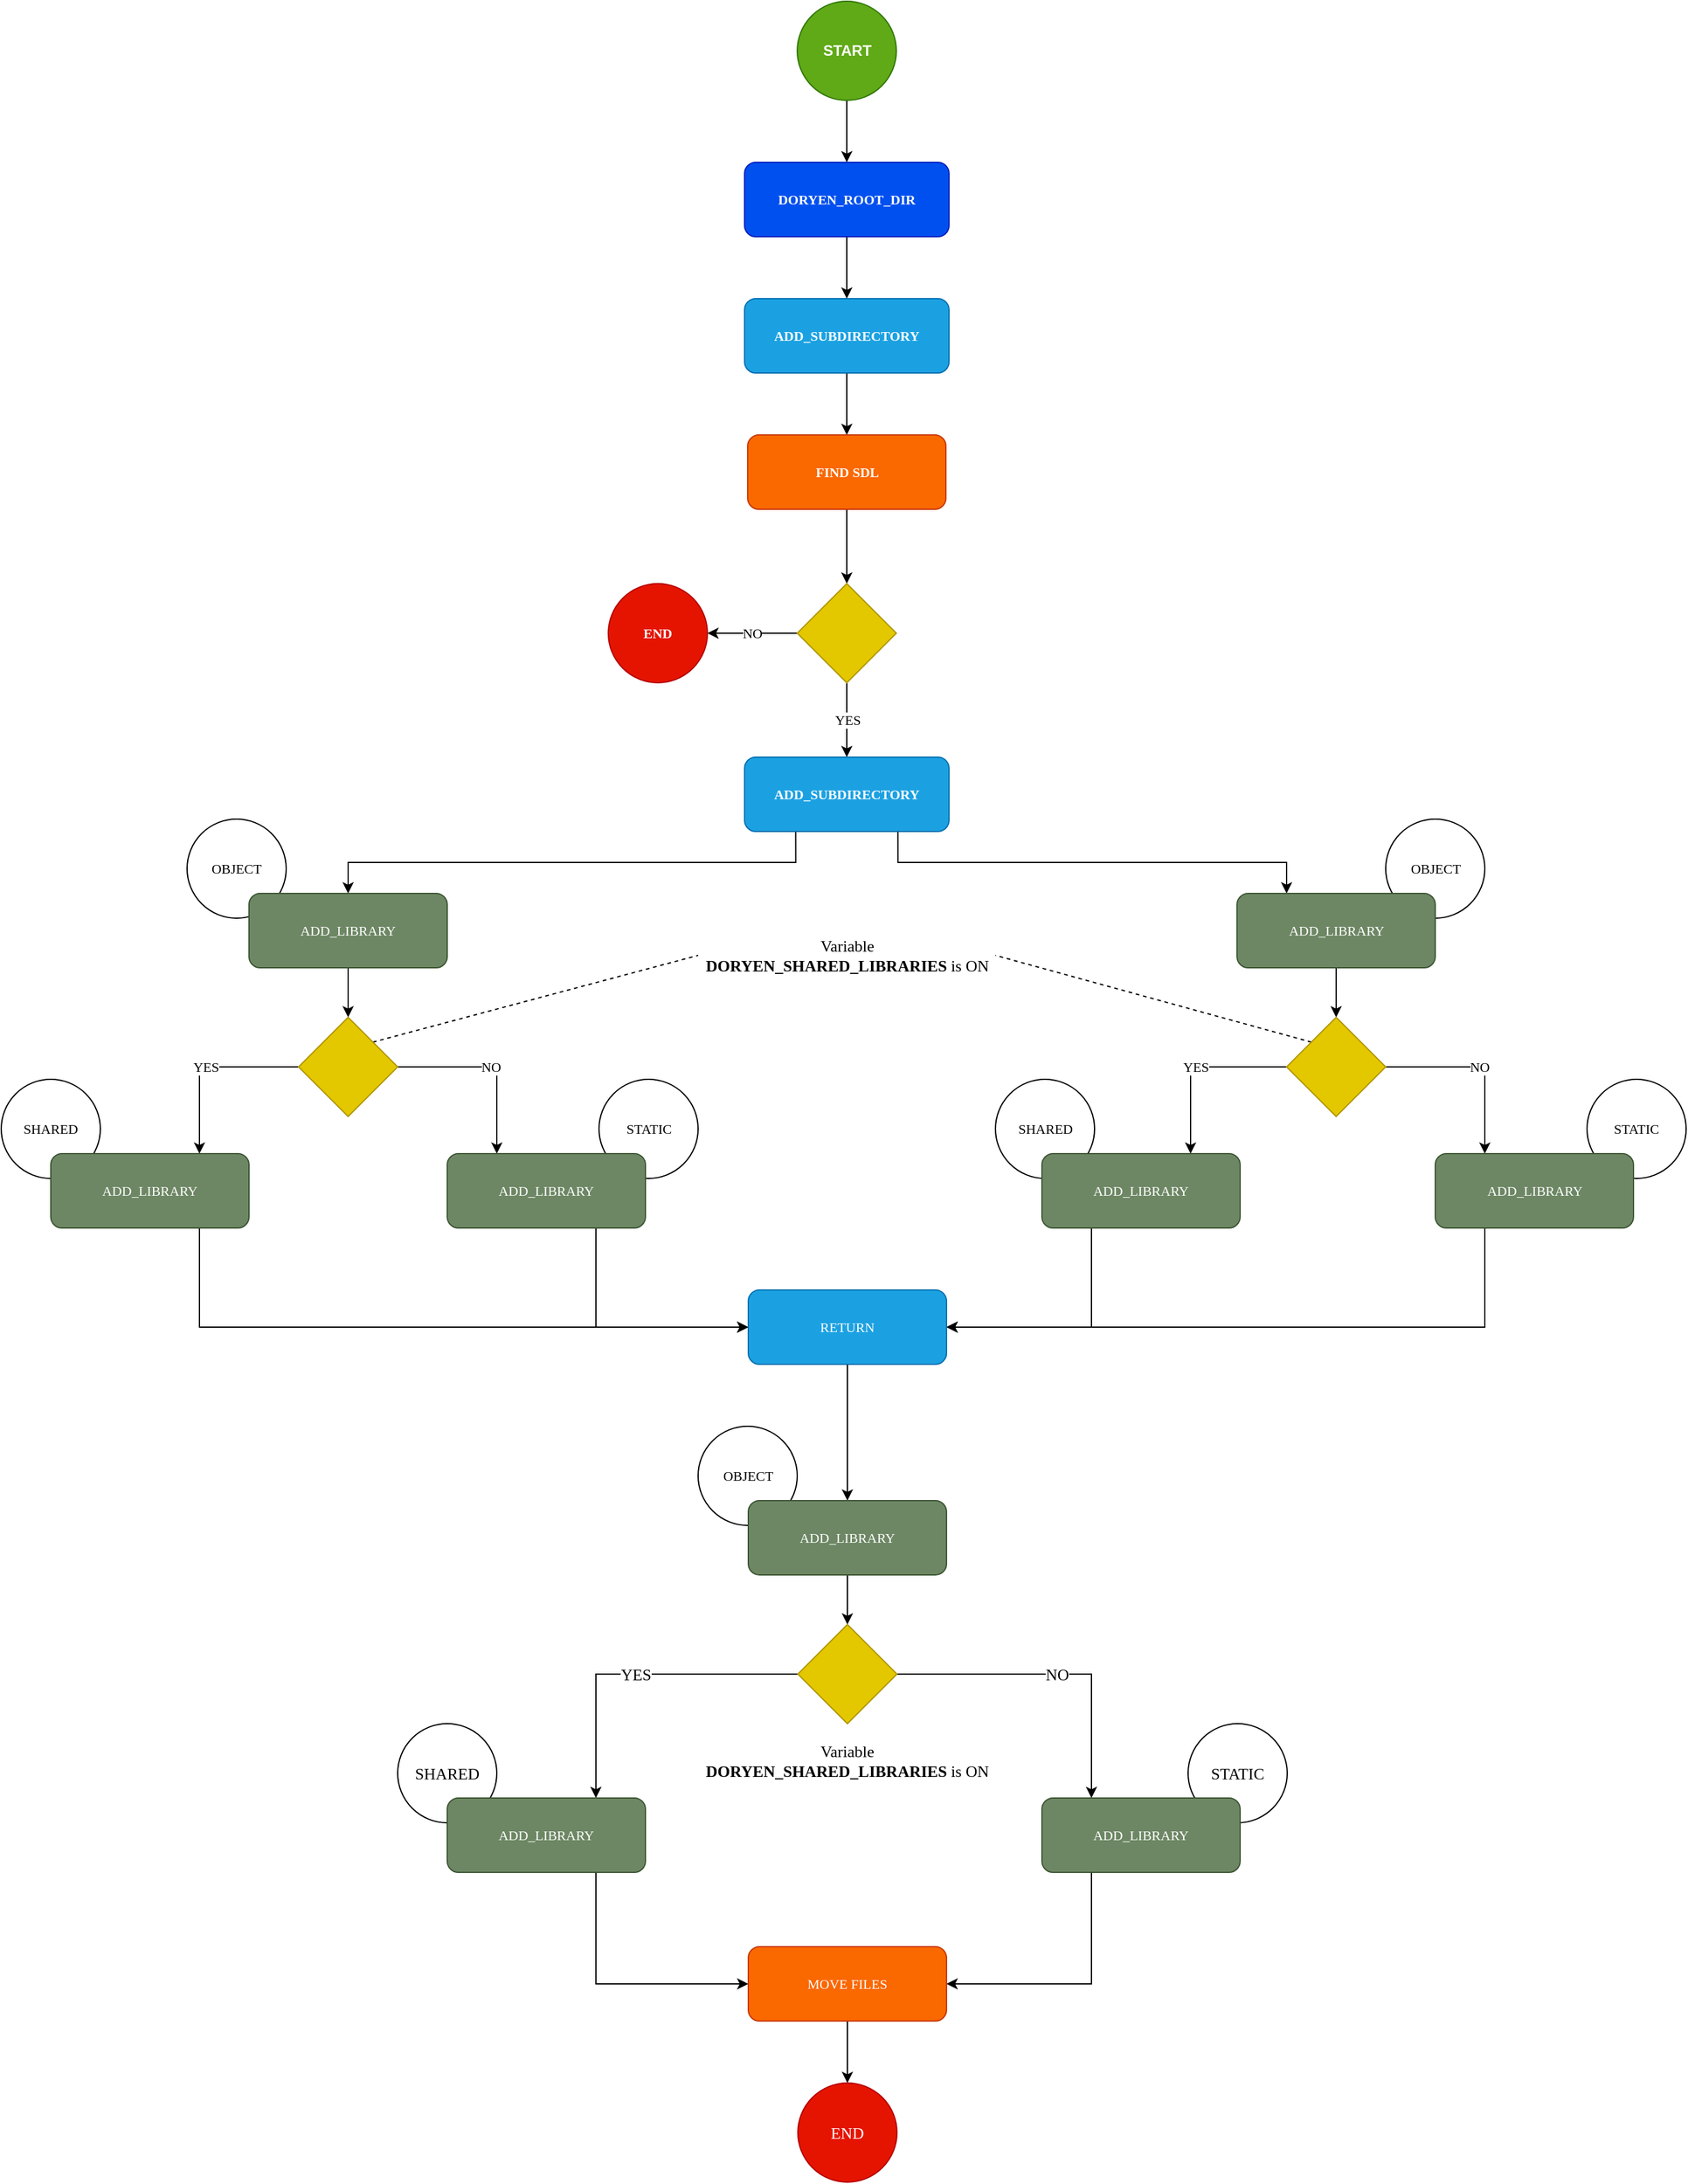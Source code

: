<mxfile version="13.6.10" type="device"><diagram id="M2_xFFAyk-HvB_Fk3DdU" name="Page-1"><mxGraphModel dx="4740" dy="2687" grid="1" gridSize="10" guides="1" tooltips="1" connect="1" arrows="1" fold="1" page="1" pageScale="1" pageWidth="850" pageHeight="1100" math="0" shadow="0"><root><mxCell id="0"/><mxCell id="1" parent="0"/><mxCell id="0GLDThmupziyijMb7Z7G-67" value="STATIC" style="ellipse;whiteSpace=wrap;html=1;aspect=fixed;fontFamily=SF Pro 300;fontSize=13;" vertex="1" parent="1"><mxGeometry x="1128" y="1460" width="80" height="80" as="geometry"/></mxCell><mxCell id="0GLDThmupziyijMb7Z7G-66" value="SHARED" style="ellipse;whiteSpace=wrap;html=1;aspect=fixed;fontFamily=SF Pro 300;fontSize=13;" vertex="1" parent="1"><mxGeometry x="490" y="1460" width="80" height="80" as="geometry"/></mxCell><mxCell id="0GLDThmupziyijMb7Z7G-57" value="OBJECT" style="ellipse;whiteSpace=wrap;html=1;aspect=fixed;fontFamily=SF Pro 300;fontSize=11;" vertex="1" parent="1"><mxGeometry x="732.5" y="1220" width="80" height="80" as="geometry"/></mxCell><mxCell id="0GLDThmupziyijMb7Z7G-49" value="STATIC" style="ellipse;whiteSpace=wrap;html=1;aspect=fixed;fontFamily=SF Pro 300;fontSize=11;" vertex="1" parent="1"><mxGeometry x="1450" y="940" width="80" height="80" as="geometry"/></mxCell><mxCell id="0GLDThmupziyijMb7Z7G-48" value="STATIC" style="ellipse;whiteSpace=wrap;html=1;aspect=fixed;fontFamily=SF Pro 300;fontSize=11;" vertex="1" parent="1"><mxGeometry x="652.5" y="940" width="80" height="80" as="geometry"/></mxCell><mxCell id="0GLDThmupziyijMb7Z7G-47" value="SHARED" style="ellipse;whiteSpace=wrap;html=1;aspect=fixed;fontFamily=SF Pro 300;fontSize=11;" vertex="1" parent="1"><mxGeometry x="972.5" y="940" width="80" height="80" as="geometry"/></mxCell><mxCell id="0GLDThmupziyijMb7Z7G-46" value="SHARED" style="ellipse;whiteSpace=wrap;html=1;aspect=fixed;fontFamily=SF Pro 300;fontSize=11;" vertex="1" parent="1"><mxGeometry x="170" y="940" width="80" height="80" as="geometry"/></mxCell><mxCell id="0GLDThmupziyijMb7Z7G-23" value="OBJECT" style="ellipse;whiteSpace=wrap;html=1;aspect=fixed;fontFamily=SF Pro 300;fontSize=11;" vertex="1" parent="1"><mxGeometry x="1287.5" y="730" width="80" height="80" as="geometry"/></mxCell><mxCell id="0GLDThmupziyijMb7Z7G-22" value="OBJECT" style="ellipse;whiteSpace=wrap;html=1;aspect=fixed;fontFamily=SF Pro 300;fontSize=11;" vertex="1" parent="1"><mxGeometry x="320" y="730" width="80" height="80" as="geometry"/></mxCell><mxCell id="0GLDThmupziyijMb7Z7G-16" value="" style="edgeStyle=orthogonalEdgeStyle;rounded=0;orthogonalLoop=1;jettySize=auto;html=1;fontFamily=SF Pro 300;fontSize=11;" edge="1" parent="1" source="0GLDThmupziyijMb7Z7G-2" target="0GLDThmupziyijMb7Z7G-3"><mxGeometry relative="1" as="geometry"/></mxCell><mxCell id="0GLDThmupziyijMb7Z7G-2" value="START" style="ellipse;whiteSpace=wrap;html=1;aspect=fixed;fillColor=#60a917;strokeColor=#2D7600;fontColor=#ffffff;fontStyle=1" vertex="1" parent="1"><mxGeometry x="812.5" y="70" width="80" height="80" as="geometry"/></mxCell><mxCell id="0GLDThmupziyijMb7Z7G-12" value="" style="edgeStyle=orthogonalEdgeStyle;rounded=0;orthogonalLoop=1;jettySize=auto;html=1;fontFamily=SF Pro 300;fontSize=11;" edge="1" parent="1" source="0GLDThmupziyijMb7Z7G-3" target="0GLDThmupziyijMb7Z7G-6"><mxGeometry relative="1" as="geometry"/></mxCell><mxCell id="0GLDThmupziyijMb7Z7G-3" value="DORYEN_ROOT_DIR" style="rounded=1;whiteSpace=wrap;html=1;fontSize=11;fontFamily=SF Pro 300;fontSource=https%3A%2F%2Ffonts.googleapis.com%2Fcss2%3Ffamily%3DRoboto%26display%3Dswap;fontStyle=1;fillColor=#0050ef;strokeColor=#001DBC;fontColor=#ffffff;" vertex="1" parent="1"><mxGeometry x="770" y="200" width="165" height="60" as="geometry"/></mxCell><mxCell id="0GLDThmupziyijMb7Z7G-11" value="" style="edgeStyle=orthogonalEdgeStyle;rounded=0;orthogonalLoop=1;jettySize=auto;html=1;fontFamily=SF Pro 300;fontSize=11;" edge="1" parent="1" source="0GLDThmupziyijMb7Z7G-6" target="0GLDThmupziyijMb7Z7G-7"><mxGeometry relative="1" as="geometry"/></mxCell><mxCell id="0GLDThmupziyijMb7Z7G-6" value="ADD_SUBDIRECTORY" style="rounded=1;whiteSpace=wrap;html=1;fontFamily=SF Pro 300;fontSize=11;fillColor=#1ba1e2;strokeColor=#006EAF;fontColor=#ffffff;fontStyle=1" vertex="1" parent="1"><mxGeometry x="770" y="310" width="165" height="60" as="geometry"/></mxCell><mxCell id="0GLDThmupziyijMb7Z7G-10" value="" style="edgeStyle=orthogonalEdgeStyle;rounded=0;orthogonalLoop=1;jettySize=auto;html=1;fontFamily=SF Pro 300;fontSize=11;" edge="1" parent="1" source="0GLDThmupziyijMb7Z7G-7" target="0GLDThmupziyijMb7Z7G-9"><mxGeometry relative="1" as="geometry"/></mxCell><mxCell id="0GLDThmupziyijMb7Z7G-7" value="FIND SDL" style="rounded=1;whiteSpace=wrap;html=1;fontFamily=SF Pro 300;fontSize=11;fillColor=#fa6800;strokeColor=#C73500;fontColor=#ffffff;fontStyle=1" vertex="1" parent="1"><mxGeometry x="772.5" y="420" width="160" height="60" as="geometry"/></mxCell><mxCell id="0GLDThmupziyijMb7Z7G-14" value="NO" style="edgeStyle=orthogonalEdgeStyle;rounded=0;orthogonalLoop=1;jettySize=auto;html=1;fontFamily=SF Pro 300;fontSize=11;" edge="1" parent="1" source="0GLDThmupziyijMb7Z7G-9" target="0GLDThmupziyijMb7Z7G-13"><mxGeometry relative="1" as="geometry"/></mxCell><mxCell id="0GLDThmupziyijMb7Z7G-18" value="YES" style="edgeStyle=orthogonalEdgeStyle;rounded=0;orthogonalLoop=1;jettySize=auto;html=1;fontFamily=SF Pro 300;fontSize=11;" edge="1" parent="1" source="0GLDThmupziyijMb7Z7G-9" target="0GLDThmupziyijMb7Z7G-17"><mxGeometry relative="1" as="geometry"/></mxCell><mxCell id="0GLDThmupziyijMb7Z7G-9" value="" style="rhombus;whiteSpace=wrap;html=1;fontFamily=SF Pro 300;fontSize=11;fillColor=#e3c800;strokeColor=#B09500;fontColor=#ffffff;" vertex="1" parent="1"><mxGeometry x="812.5" y="540" width="80" height="80" as="geometry"/></mxCell><mxCell id="0GLDThmupziyijMb7Z7G-13" value="END" style="ellipse;whiteSpace=wrap;html=1;aspect=fixed;fontFamily=SF Pro 300;fontSize=11;fillColor=#e51400;strokeColor=#B20000;fontColor=#ffffff;fontStyle=1" vertex="1" parent="1"><mxGeometry x="660" y="540" width="80" height="80" as="geometry"/></mxCell><mxCell id="0GLDThmupziyijMb7Z7G-36" style="edgeStyle=orthogonalEdgeStyle;rounded=0;orthogonalLoop=1;jettySize=auto;html=1;exitX=0.25;exitY=1;exitDx=0;exitDy=0;entryX=0.5;entryY=0;entryDx=0;entryDy=0;fontFamily=SF Pro 300;fontSize=11;" edge="1" parent="1" source="0GLDThmupziyijMb7Z7G-17" target="0GLDThmupziyijMb7Z7G-20"><mxGeometry relative="1" as="geometry"/></mxCell><mxCell id="0GLDThmupziyijMb7Z7G-44" style="edgeStyle=orthogonalEdgeStyle;rounded=0;orthogonalLoop=1;jettySize=auto;html=1;exitX=0.75;exitY=1;exitDx=0;exitDy=0;entryX=0.25;entryY=0;entryDx=0;entryDy=0;fontFamily=SF Pro 300;fontSize=11;" edge="1" parent="1" source="0GLDThmupziyijMb7Z7G-17" target="0GLDThmupziyijMb7Z7G-21"><mxGeometry relative="1" as="geometry"/></mxCell><mxCell id="0GLDThmupziyijMb7Z7G-17" value="ADD_SUBDIRECTORY" style="rounded=1;whiteSpace=wrap;html=1;fontFamily=SF Pro 300;fontSize=11;fillColor=#1ba1e2;strokeColor=#006EAF;fontColor=#ffffff;fontStyle=1" vertex="1" parent="1"><mxGeometry x="770" y="680" width="165" height="60" as="geometry"/></mxCell><mxCell id="0GLDThmupziyijMb7Z7G-29" value="" style="edgeStyle=orthogonalEdgeStyle;rounded=0;orthogonalLoop=1;jettySize=auto;html=1;fontFamily=SF Pro 300;fontSize=11;" edge="1" parent="1" source="0GLDThmupziyijMb7Z7G-20" target="0GLDThmupziyijMb7Z7G-27"><mxGeometry relative="1" as="geometry"/></mxCell><mxCell id="0GLDThmupziyijMb7Z7G-20" value="ADD_LIBRARY" style="rounded=1;whiteSpace=wrap;html=1;fontFamily=SF Pro 300;fontSize=11;fillColor=#6d8764;strokeColor=#3A5431;fontColor=#ffffff;" vertex="1" parent="1"><mxGeometry x="370" y="790" width="160" height="60" as="geometry"/></mxCell><mxCell id="0GLDThmupziyijMb7Z7G-30" value="" style="edgeStyle=orthogonalEdgeStyle;rounded=0;orthogonalLoop=1;jettySize=auto;html=1;fontFamily=SF Pro 300;fontSize=11;" edge="1" parent="1" source="0GLDThmupziyijMb7Z7G-21" target="0GLDThmupziyijMb7Z7G-28"><mxGeometry relative="1" as="geometry"/></mxCell><mxCell id="0GLDThmupziyijMb7Z7G-21" value="ADD_LIBRARY" style="rounded=1;whiteSpace=wrap;html=1;fontFamily=SF Pro 300;fontSize=11;fillColor=#6d8764;strokeColor=#3A5431;fontColor=#ffffff;" vertex="1" parent="1"><mxGeometry x="1167.5" y="790" width="160" height="60" as="geometry"/></mxCell><mxCell id="0GLDThmupziyijMb7Z7G-34" value="NO" style="edgeStyle=orthogonalEdgeStyle;rounded=0;orthogonalLoop=1;jettySize=auto;html=1;exitX=1;exitY=0.5;exitDx=0;exitDy=0;entryX=0.25;entryY=0;entryDx=0;entryDy=0;fontFamily=SF Pro 300;fontSize=11;" edge="1" parent="1" source="0GLDThmupziyijMb7Z7G-27" target="0GLDThmupziyijMb7Z7G-33"><mxGeometry relative="1" as="geometry"/></mxCell><mxCell id="0GLDThmupziyijMb7Z7G-35" value="YES" style="edgeStyle=orthogonalEdgeStyle;rounded=0;orthogonalLoop=1;jettySize=auto;html=1;exitX=0;exitY=0.5;exitDx=0;exitDy=0;entryX=0.75;entryY=0;entryDx=0;entryDy=0;fontFamily=SF Pro 300;fontSize=11;" edge="1" parent="1" source="0GLDThmupziyijMb7Z7G-27" target="0GLDThmupziyijMb7Z7G-31"><mxGeometry relative="1" as="geometry"/></mxCell><mxCell id="0GLDThmupziyijMb7Z7G-61" style="rounded=0;orthogonalLoop=1;jettySize=auto;html=1;exitX=1;exitY=0;exitDx=0;exitDy=0;entryX=0;entryY=0.5;entryDx=0;entryDy=0;fontFamily=SF Pro 300;fontSize=11;endArrow=none;endFill=0;dashed=1;" edge="1" parent="1" source="0GLDThmupziyijMb7Z7G-27" target="0GLDThmupziyijMb7Z7G-45"><mxGeometry relative="1" as="geometry"/></mxCell><mxCell id="0GLDThmupziyijMb7Z7G-27" value="" style="rhombus;whiteSpace=wrap;html=1;fontFamily=SF Pro 300;fontSize=11;fillColor=#e3c800;strokeColor=#B09500;fontColor=#ffffff;" vertex="1" parent="1"><mxGeometry x="410" y="890" width="80" height="80" as="geometry"/></mxCell><mxCell id="0GLDThmupziyijMb7Z7G-42" value="YES" style="edgeStyle=orthogonalEdgeStyle;rounded=0;orthogonalLoop=1;jettySize=auto;html=1;exitX=0;exitY=0.5;exitDx=0;exitDy=0;entryX=0.75;entryY=0;entryDx=0;entryDy=0;fontFamily=SF Pro 300;fontSize=11;" edge="1" parent="1" source="0GLDThmupziyijMb7Z7G-28" target="0GLDThmupziyijMb7Z7G-38"><mxGeometry relative="1" as="geometry"/></mxCell><mxCell id="0GLDThmupziyijMb7Z7G-43" value="NO" style="edgeStyle=orthogonalEdgeStyle;rounded=0;orthogonalLoop=1;jettySize=auto;html=1;exitX=1;exitY=0.5;exitDx=0;exitDy=0;entryX=0.25;entryY=0;entryDx=0;entryDy=0;fontFamily=SF Pro 300;fontSize=11;" edge="1" parent="1" source="0GLDThmupziyijMb7Z7G-28" target="0GLDThmupziyijMb7Z7G-40"><mxGeometry relative="1" as="geometry"/></mxCell><mxCell id="0GLDThmupziyijMb7Z7G-62" style="rounded=0;orthogonalLoop=1;jettySize=auto;html=1;exitX=0;exitY=0;exitDx=0;exitDy=0;entryX=1;entryY=0.5;entryDx=0;entryDy=0;fontFamily=SF Pro 300;fontSize=11;endArrow=none;endFill=0;dashed=1;" edge="1" parent="1" source="0GLDThmupziyijMb7Z7G-28" target="0GLDThmupziyijMb7Z7G-45"><mxGeometry relative="1" as="geometry"/></mxCell><mxCell id="0GLDThmupziyijMb7Z7G-28" value="" style="rhombus;whiteSpace=wrap;html=1;fontFamily=SF Pro 300;fontSize=11;fillColor=#e3c800;strokeColor=#B09500;fontColor=#ffffff;" vertex="1" parent="1"><mxGeometry x="1207.5" y="890" width="80" height="80" as="geometry"/></mxCell><mxCell id="0GLDThmupziyijMb7Z7G-53" style="edgeStyle=orthogonalEdgeStyle;rounded=0;orthogonalLoop=1;jettySize=auto;html=1;exitX=0.75;exitY=1;exitDx=0;exitDy=0;entryX=0;entryY=0.5;entryDx=0;entryDy=0;fontFamily=SF Pro 300;fontSize=11;" edge="1" parent="1" source="0GLDThmupziyijMb7Z7G-31" target="0GLDThmupziyijMb7Z7G-50"><mxGeometry relative="1" as="geometry"/></mxCell><mxCell id="0GLDThmupziyijMb7Z7G-31" value="ADD_LIBRARY" style="rounded=1;whiteSpace=wrap;html=1;fontFamily=SF Pro 300;fontSize=11;fillColor=#6d8764;strokeColor=#3A5431;fontColor=#ffffff;" vertex="1" parent="1"><mxGeometry x="210" y="1000" width="160" height="60" as="geometry"/></mxCell><mxCell id="0GLDThmupziyijMb7Z7G-51" style="edgeStyle=orthogonalEdgeStyle;rounded=0;orthogonalLoop=1;jettySize=auto;html=1;exitX=0.75;exitY=1;exitDx=0;exitDy=0;entryX=0;entryY=0.5;entryDx=0;entryDy=0;fontFamily=SF Pro 300;fontSize=11;" edge="1" parent="1" source="0GLDThmupziyijMb7Z7G-33" target="0GLDThmupziyijMb7Z7G-50"><mxGeometry relative="1" as="geometry"/></mxCell><mxCell id="0GLDThmupziyijMb7Z7G-33" value="ADD_LIBRARY" style="rounded=1;whiteSpace=wrap;html=1;fontFamily=SF Pro 300;fontSize=11;fillColor=#6d8764;strokeColor=#3A5431;fontColor=#ffffff;" vertex="1" parent="1"><mxGeometry x="530" y="1000" width="160" height="60" as="geometry"/></mxCell><mxCell id="0GLDThmupziyijMb7Z7G-54" style="edgeStyle=orthogonalEdgeStyle;rounded=0;orthogonalLoop=1;jettySize=auto;html=1;exitX=0.25;exitY=1;exitDx=0;exitDy=0;entryX=1;entryY=0.5;entryDx=0;entryDy=0;fontFamily=SF Pro 300;fontSize=11;" edge="1" parent="1" source="0GLDThmupziyijMb7Z7G-38" target="0GLDThmupziyijMb7Z7G-50"><mxGeometry relative="1" as="geometry"/></mxCell><mxCell id="0GLDThmupziyijMb7Z7G-38" value="ADD_LIBRARY" style="rounded=1;whiteSpace=wrap;html=1;fontFamily=SF Pro 300;fontSize=11;fillColor=#6d8764;strokeColor=#3A5431;fontColor=#ffffff;" vertex="1" parent="1"><mxGeometry x="1010" y="1000" width="160" height="60" as="geometry"/></mxCell><mxCell id="0GLDThmupziyijMb7Z7G-55" style="edgeStyle=orthogonalEdgeStyle;rounded=0;orthogonalLoop=1;jettySize=auto;html=1;exitX=0.25;exitY=1;exitDx=0;exitDy=0;entryX=1;entryY=0.5;entryDx=0;entryDy=0;fontFamily=SF Pro 300;fontSize=11;" edge="1" parent="1" source="0GLDThmupziyijMb7Z7G-40" target="0GLDThmupziyijMb7Z7G-50"><mxGeometry relative="1" as="geometry"/></mxCell><mxCell id="0GLDThmupziyijMb7Z7G-40" value="ADD_LIBRARY" style="rounded=1;whiteSpace=wrap;html=1;fontFamily=SF Pro 300;fontSize=11;fillColor=#6d8764;strokeColor=#3A5431;fontColor=#ffffff;" vertex="1" parent="1"><mxGeometry x="1327.5" y="1000" width="160" height="60" as="geometry"/></mxCell><mxCell id="0GLDThmupziyijMb7Z7G-45" value="Variable &lt;b style=&quot;font-size: 13px;&quot;&gt;DORYEN_SHARED_LIBRARIES&lt;/b&gt; is ON" style="text;html=1;strokeColor=none;fillColor=none;align=center;verticalAlign=middle;whiteSpace=wrap;rounded=0;fontFamily=SF Pro 300;fontSize=13;fontSource=https%3A%2F%2Ffonts.googleapis.com%2Fcss2%3Ffamily%3DRoboto%26display%3Dswap;" vertex="1" parent="1"><mxGeometry x="732.5" y="820" width="240" height="40" as="geometry"/></mxCell><mxCell id="0GLDThmupziyijMb7Z7G-58" value="" style="edgeStyle=orthogonalEdgeStyle;rounded=0;orthogonalLoop=1;jettySize=auto;html=1;fontFamily=SF Pro 300;fontSize=11;" edge="1" parent="1" source="0GLDThmupziyijMb7Z7G-50" target="0GLDThmupziyijMb7Z7G-56"><mxGeometry relative="1" as="geometry"/></mxCell><mxCell id="0GLDThmupziyijMb7Z7G-50" value="RETURN" style="rounded=1;whiteSpace=wrap;html=1;fontFamily=SF Pro 300;fontSize=11;fillColor=#1ba1e2;strokeColor=#006EAF;fontColor=#ffffff;" vertex="1" parent="1"><mxGeometry x="773" y="1110" width="160" height="60" as="geometry"/></mxCell><mxCell id="0GLDThmupziyijMb7Z7G-60" value="" style="edgeStyle=orthogonalEdgeStyle;rounded=0;orthogonalLoop=1;jettySize=auto;html=1;fontFamily=SF Pro 300;fontSize=11;" edge="1" parent="1" source="0GLDThmupziyijMb7Z7G-56" target="0GLDThmupziyijMb7Z7G-59"><mxGeometry relative="1" as="geometry"/></mxCell><mxCell id="0GLDThmupziyijMb7Z7G-56" value="ADD_LIBRARY" style="rounded=1;whiteSpace=wrap;html=1;fontFamily=SF Pro 300;fontSize=11;fillColor=#6d8764;strokeColor=#3A5431;fontColor=#ffffff;" vertex="1" parent="1"><mxGeometry x="773" y="1280" width="160" height="60" as="geometry"/></mxCell><mxCell id="0GLDThmupziyijMb7Z7G-68" value="NO" style="edgeStyle=orthogonalEdgeStyle;rounded=0;orthogonalLoop=1;jettySize=auto;html=1;exitX=1;exitY=0.5;exitDx=0;exitDy=0;entryX=0.25;entryY=0;entryDx=0;entryDy=0;endArrow=classic;endFill=1;fontFamily=SF Pro 300;fontSize=13;" edge="1" parent="1" source="0GLDThmupziyijMb7Z7G-59" target="0GLDThmupziyijMb7Z7G-65"><mxGeometry relative="1" as="geometry"/></mxCell><mxCell id="0GLDThmupziyijMb7Z7G-69" value="YES" style="edgeStyle=orthogonalEdgeStyle;rounded=0;orthogonalLoop=1;jettySize=auto;html=1;exitX=0;exitY=0.5;exitDx=0;exitDy=0;entryX=0.75;entryY=0;entryDx=0;entryDy=0;endArrow=classic;endFill=1;fontFamily=SF Pro 300;fontSize=13;" edge="1" parent="1" source="0GLDThmupziyijMb7Z7G-59" target="0GLDThmupziyijMb7Z7G-64"><mxGeometry relative="1" as="geometry"/></mxCell><mxCell id="0GLDThmupziyijMb7Z7G-59" value="" style="rhombus;whiteSpace=wrap;html=1;fontFamily=SF Pro 300;fontSize=11;fillColor=#e3c800;strokeColor=#B09500;fontColor=#ffffff;" vertex="1" parent="1"><mxGeometry x="813" y="1380" width="80" height="80" as="geometry"/></mxCell><mxCell id="0GLDThmupziyijMb7Z7G-63" value="Variable &lt;b style=&quot;font-size: 13px;&quot;&gt;DORYEN_SHARED_LIBRARIES&lt;/b&gt; is ON" style="text;html=1;strokeColor=none;fillColor=none;align=center;verticalAlign=middle;whiteSpace=wrap;rounded=0;fontFamily=SF Pro 300;fontSize=13;fontSource=https%3A%2F%2Ffonts.googleapis.com%2Fcss2%3Ffamily%3DRoboto%26display%3Dswap;" vertex="1" parent="1"><mxGeometry x="733" y="1470" width="240" height="40" as="geometry"/></mxCell><mxCell id="0GLDThmupziyijMb7Z7G-72" style="edgeStyle=orthogonalEdgeStyle;rounded=0;orthogonalLoop=1;jettySize=auto;html=1;exitX=0.75;exitY=1;exitDx=0;exitDy=0;entryX=0;entryY=0.5;entryDx=0;entryDy=0;endArrow=classic;endFill=1;fontFamily=SF Pro 300;fontSize=13;" edge="1" parent="1" source="0GLDThmupziyijMb7Z7G-64" target="0GLDThmupziyijMb7Z7G-71"><mxGeometry relative="1" as="geometry"/></mxCell><mxCell id="0GLDThmupziyijMb7Z7G-64" value="ADD_LIBRARY" style="rounded=1;whiteSpace=wrap;html=1;fontFamily=SF Pro 300;fontSize=11;fillColor=#6d8764;strokeColor=#3A5431;fontColor=#ffffff;" vertex="1" parent="1"><mxGeometry x="530" y="1520" width="160" height="60" as="geometry"/></mxCell><mxCell id="0GLDThmupziyijMb7Z7G-73" style="edgeStyle=orthogonalEdgeStyle;rounded=0;orthogonalLoop=1;jettySize=auto;html=1;exitX=0.25;exitY=1;exitDx=0;exitDy=0;entryX=1;entryY=0.5;entryDx=0;entryDy=0;endArrow=classic;endFill=1;fontFamily=SF Pro 300;fontSize=13;" edge="1" parent="1" source="0GLDThmupziyijMb7Z7G-65" target="0GLDThmupziyijMb7Z7G-71"><mxGeometry relative="1" as="geometry"/></mxCell><mxCell id="0GLDThmupziyijMb7Z7G-65" value="ADD_LIBRARY" style="rounded=1;whiteSpace=wrap;html=1;fontFamily=SF Pro 300;fontSize=11;fillColor=#6d8764;strokeColor=#3A5431;fontColor=#ffffff;" vertex="1" parent="1"><mxGeometry x="1010" y="1520" width="160" height="60" as="geometry"/></mxCell><mxCell id="0GLDThmupziyijMb7Z7G-75" value="" style="edgeStyle=orthogonalEdgeStyle;rounded=0;orthogonalLoop=1;jettySize=auto;html=1;endArrow=classic;endFill=1;fontFamily=SF Pro 300;fontSize=13;" edge="1" parent="1" source="0GLDThmupziyijMb7Z7G-71" target="0GLDThmupziyijMb7Z7G-74"><mxGeometry relative="1" as="geometry"/></mxCell><mxCell id="0GLDThmupziyijMb7Z7G-71" value="MOVE FILES" style="rounded=1;whiteSpace=wrap;html=1;fontFamily=SF Pro 300;fontSize=11;fillColor=#fa6800;strokeColor=#C73500;fontColor=#ffffff;" vertex="1" parent="1"><mxGeometry x="773" y="1640" width="160" height="60" as="geometry"/></mxCell><mxCell id="0GLDThmupziyijMb7Z7G-74" value="END" style="ellipse;whiteSpace=wrap;html=1;aspect=fixed;fontFamily=SF Pro 300;fontSize=13;fillColor=#e51400;strokeColor=#B20000;fontColor=#ffffff;" vertex="1" parent="1"><mxGeometry x="813" y="1750" width="80" height="80" as="geometry"/></mxCell></root></mxGraphModel></diagram></mxfile>